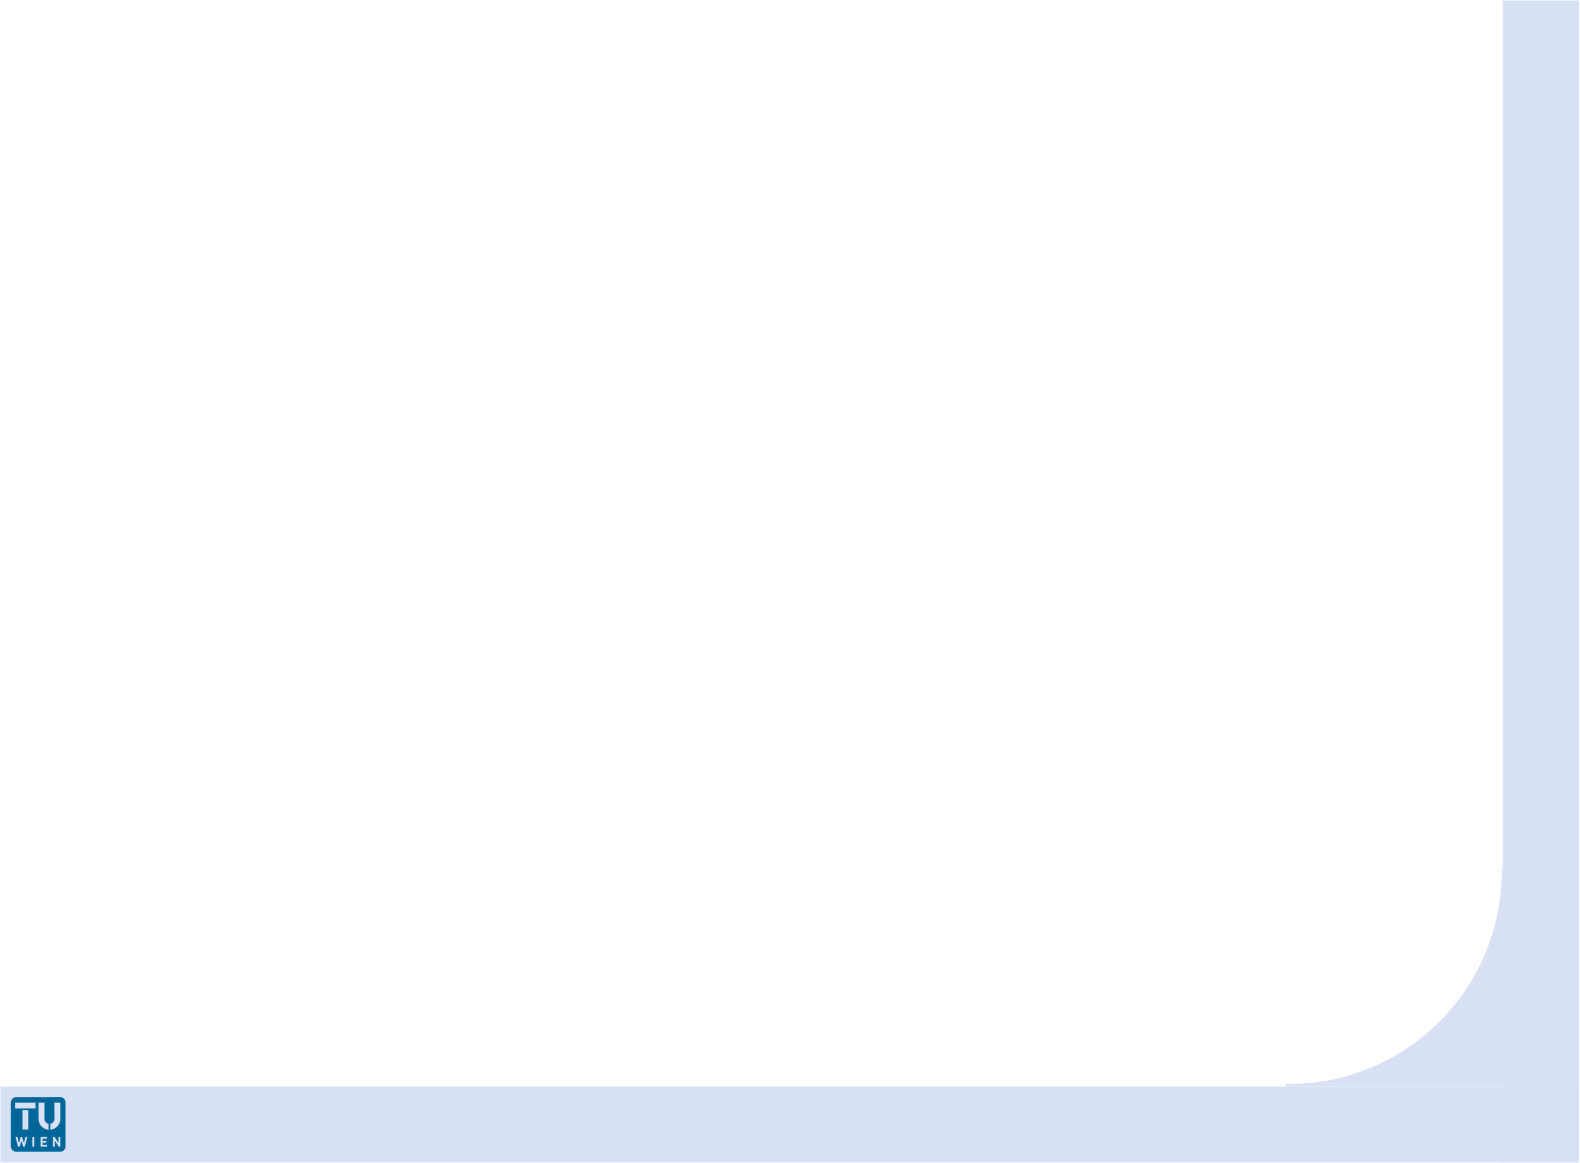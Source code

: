 <?xml version="1.0"?>
<!DOCTYPE ipe SYSTEM "ipe.dtd">
<ipe version="70218" creator="Ipe 7.2.23">
<info created="D:20230309185022" modified="D:20230309185233"/>
<bitmap id="1" width="570" height="419" BitsPerComponent="8" ColorSpace="DeviceRGB" Filter="FlateDecode" length="5156" encoding="base64">
eNrt3f1vXQdhx2G/JFnaroy26iiIIVqYNNDQNLFfENLQ9hdM2qZphdHE8VtCoSC0gihlk0C0
IyW0TezEeWtS2hVaKmjLSwctdFqZOrYJuhUavzW177Vv7DjXL/ee+37O3XFcQrqgCsF9Obaf
p19VlmI50vkhH53jc8594YUXXzAzM0v86gCQYGu1KpRqQdHMzH7ThWGkLLHscvnsYqlRq4XR
Wq3KldCxBfjNhZFarR6EyZng1FSuUVMrALVquNHpfANTtTa1AlCrxmp4qtQKQK3UCkCt1Eqt
ANRKrQBQK7UCUCu1UisAtVIrANRKrQDUSq3UCkCt1ApArdRKrQDUSq0AUKtf2+i0WgGoVfJr
5R3sAGqVdK4EAqiVWgGgVmoFoFZqpVYAaqVWAKiVWgGolVqpFYBaqRUAaqVWAGqlVmoFoFZq
BaBWaqVWAGqlVgColVoBqNVGMp7yiSEAapV0Pt8KQK2Sz5VAALVSKwDUSq0A1Eqt1ApArZLA
XRYAauXcCgC1UisAtVIrtQJQK7UCQK3UCkCt1EqtANRKrQBQK7UCUCu1UisAtVIrALVSK7UC
UCu1AkCt1ApArdRKrQDUSq0AUKuLvTQbqBWAWiXc6LRzKwC1SjpXAgHUSq0AUCu1AlArtVIr
ALVSKwDUSq0A1Eqt1ApArdQKALVSKwC1Uiu1AlArtQJQK7VSKwC1UisA1EqtANRKrdQKQK3U
CgC1UisAtVIrtQJQK7UCUCu1UisAtVIrANRKrQDUSq3UCkCt1AoAtVIrALVSK7UCUCu1AlAr
tVIrALVSKwDUSq0A1Eqt1ApArdQKALVSKwC1Uiu1AlArtQJQK7VSKwC1UisA1EqtANRKrdQK
QK3UCgC1UisAtVIrtQJQK7UCUCsHQa0A1EqtAFArtQJQK7VSKwC1UisA1EqtANRKrdQKQK3U
CgC1UisAtVIrtQJQK7UCUCu1UisAtVIrANRKrQDUSq3UCkCt1AoAtVIrALVSK7UCUCu1AlAr
tVIrALVSKwDUSq0A1Eqt1ApArdQKALVSKwC1Uiu1AlArtQJQK7X6pZueDebmC2oFoFZJrtVy
UKmFkVoBqFWSazU1X4qP09RMXq0A1CqxtZrO5INSrVoNl5aK2ewvNj6tVgBqlZRazS2Wl4vh
pRtP59UKQK0SUqvRVH4sHVw6VwIB1Co5tXqlWfGmXzW1AlCrRNVqZi7ILhaXl0sXbzzlSiCA
WiWlVlOZfFgLV0phUF49XOeCWqka5YLamFoBqFViarWcr9bC1W+by5bWvv/0XCk+dGPuCQRQ
q+TUKqgWK2H8RXq+eOH7q7Vocsa5FYBaJaVWqYXVM6nRqdxYKh8fsDPzQWY+CKP6hFoBqFVi
ajU6nSuG9Uy2GH+9EIRhGMXLlkL3BAKoVXJqdX7581v9+vR86eWzZW9eAlCr5NXKJ4YAqFXS
azWVzi0uFvMr5YvneSsAtUpOrV5K5+r1qBpGhVoUXLQJ7wkEUKvE1Gp5pRxF0WSm+PPfXuUv
/jWWWgGoVRJqdS5XrdV8GiOAWiW6VqPpIP629BmfxgigVsmt1cx8UCzXKpXwkrfaqhWAWiWl
VrPZcjZfu3Rj7rIAUKvE1OrU6qdZ5S+dK4EAatX2Wo2ncpPnz57GpnMTqV8ytQJQq7bX6txS
qVCoxl+czZaCoHLpPG8FoFZtr1V6oXw2V1t9kcXZ8pnl6qXzaYwAatX2WnlPIIBara9ajU/l
pjPBzNyr5rODAdQqObWKU1UoVKqVMKy9aj47GECtklOrxaVSfJheXqicmi2+alNqBaBWSanV
UlCthd4TCKBWia7V6bliFEVTs94TCKBWya3V+ZcvVcrl2tJi8eKNT7sSCKBWiTm3SufrYVip
RcVKvPDCJtxlAaBWianV0ko5jOqn54pjM4XRdHBhrgQCqFWCauUuCwC1SnytJtNBfKBm5lcf
B754agWgVsmp1ZmFQqkSVqthPl++eOPeEwigVompVWqhPL9SvXTeagugVsmplbfaAqjVuqjV
ZCqXmS+cyxbn5wvnf5OVT51xTyCAWiWoVmtvtS1Vw1I1qkerNweezgS1ajjuHewAapWYWs2f
K4ZRfSxdmMuWL3x/LYy8gx1ArZJTq1yhmiusfojwXLakVgBqldBzq5VKpRKOXlSr6UwQRdFE
Wq0A1CoptRpPB/G3BblyLleJvzi7UCiXaiuV0F0WAGqVnFrFmzhTDCpRNTy/WrRSCsfSebUC
UKtE1SreaCr/0pni6bniRKZwajrveSsAtUpgrdZuZT+7UFg4V5ieUSsAtUpKrZazpcWl0iup
ms7lC5Vo9aDV4/9Ss54OBlCr9tdqPJWPD0/67Cu1ypxd/bz72cXKRKZ4Ll8La+GYp4MB1Krd
tZqcyYdhNDq1etFvdCpXKFXP5SoX7hKMz7A8bwWgVm2v1UQ6PreK1t4HOJvJx3lKzRfX/mhs
Khd6OhhArRJQq9HpfK4UViq1Qr5cr0fZfHX057cCzs4X4nj5fCsAtWp7rVbPodLB3HIlG9Ti
/0/M/OK2ivmlyrmg5i4LALVKQq1WN736pNX/e8BqLJUfTXk6GECtElMrn8YIoFZqBYBaqRWA
WqmVWgGoVVtrNTqdS2WC19iod1kAqFW7azU5k69Vw9eYp4MB1KrttTo1nR/NFF9jr/G5IWoF
oFYtqtVrPDU8lXspnXclEECtklmr8anc7FywtFwqFqsTaedWAGqVrFqdTuWy5wrVai0Mo0pU
n8/VRr0nEECtElCrsencZDqfmQtW328bhpVaFEb1fCkcTQXuYAdQqyTUaiyVW14ulUvVUjVa
LoSzi5WXzhSDcpgrVD1vBaBWCanV5Ew+/tNSOZyZK46lXzmZCso1tQJQq+TUanQ6P5erlsMo
PkqlQnn2TDCRyhfUCkCtklSrCx9xlT5Xzga1QjmslGu1MCqWai/P5EfVCkCtElOrC08KT84W
UgvlbCEs16I4W7lceTylVgBqlaRaXXyFMBXMLFULYd2blwDUKrG1+vny56dWAGqV5Fr5vRWA
WqkVAGqlVgBqpVZqBaBWagWgVmqlVgBqpVYAqJVaAaiVWqkVgFqpFQBqpVYAaqVWagWgVmoF
oFZqpVYAaqVWAKiVWgGolVqpFYBaqRUAaqVWAGqlVmoFoFZqBaBWaqVWAGqlVgColVoBqJVa
qRWAWqkVAGqlVgBqpVZqBaBWagWgVmqlVgBqpVYAqJVaAaiVWqkVgFqpFQBqpVYAarVBDsLk
TNDAVNXCSK0A1EqtANRKrdQKQK3UCgC1UisAtVIrtQJQK7UCQK3UCkCt1EqtANRKrQDUSq3U
CkCt1AoAtVIrALVSK7UCUCu1AkCt1ApArdRKrQDUSq0A1Eqt1ApArdQKALVSKwC1Uiu1AlAr
tQJArdQKQK3USq0A1EqtAPxD7SCoFYBaqRUAaqVWAGqlVmoFoFZqBYBaqRWAWqmVWgGolVoB
oFZqBaBWaqVWAGqlVgBqpVZqBaBWagWAWqkVgFqplVoBqJVaAaBWagWgVmqlVgBqpVYAaqVW
agWgVmoFgFqpFYBaqZVaAaiVWgGgVmoFoFZqpVYAaqVWAGqlVmoFoFZqBYBaqRWAWqmVWgGo
lVoBoFZqBaBWaqVWAGqlVgBqpVZqBaBWagWAWqkVgFqplVoBqJVaAaBWagWgVmqlVgBNFccq
ztUmX2x2oahWAAmuVbTpj0C9WosmnFsBJNgmvxIYhlF8BBZzlQamSq0A1KrhqYq/yK6oFYBa
JTpVsYWlsloBqFWSUxXLLJTUCkCtkpyqWHq+qFYAapXkVKkVgFolP1Wxxj4arFYAatXwVKkV
gFolP1WxxqZKrQDUquGpiv9UrQDUKsmpilWqoVoBqFWSUxULijW1AlCrJKcqtpSvqBWAWiU5
VfUmvCRQrQDUqrGpqjfhtUtqBaBWjU1VvQkvslArALVqbKpipzOBWgGoVZJTVW/CiyzUCkCt
GpuqZjxspVYAatXAVNWb87CVWgGoVQNTVW/O7etqBaBWDUxVvTm3r6sVgFo1MFWx6bmCWgGo
VZJTVW/ODYFqBaBWDUxVk24IVCsAtWpUqmK5QlWtANQqyamKLSyV1QpArZKcqnpz3hCoVgCb
vFaNTVX808ZSebUCUKvEpqrezF9aqRXA5qxVw1NVb+YvrdQKYBPWqhmpqjftuWC1AtiEtWpS
qkrlsHmpUiuATVWrJqWq3rSX2aoVwGarVfNSVW/mvetqBbB5atXUVMU/vKmpUiuAzVCrpqaq
3vzLgGoFsOFr1exU1Zt8N6BaAWz4WrUgVc2+G1CtADZ2rVqQqnqTHwpWK4CNXavWpCr+W5r0
8YtqBbDha9WaVMWW8pUWpEqtADZerVqWqnpL7q9QK4CNV6tWpqqpL11XK4CNWqtWpqqVJ1Zq
BbBhatXiVLXyxEqtADZGrVqcqhafWKkVwAaoVetT1YJXLakVwEaqVetT1bJnrNQKYGPUqvWp
qrfq5RVqBbAxatWWVFWq4Vgqr1YAapXYVNVbfnOFWgGs31q1K1Wtv7lCrQDWaa3alap2XQNU
K4B1V6t2pSr+e9t1DVCtANZXrdqVqnqb7gNUK4B1V6s2pqrFL1lSK4B1Wqs2pqq9v65SK4D1
Uqs2pir+q09ngranSq0AEl6rNqYqlp4vJiFVagWQ5Fq1N1WZhVJCUqVWAImtVXtT1fabANUK
IPm1am+q2vjOCrUCWC+1kiq1Akh4rVwAVCuAhNfKbRVqBZDwWrX3uaokp0qtABJSq/a+raK9
b6xVK4B1Uas2pioo1pLwYiW1Akh4rdr4ISBz2dK6SJVaAbS3Vm1MVXLeqqRWAEmuVbtStZSv
rJdTKrUCaG+t2pKqdXdKpVYAbaxV61MV/43ZlfV3SqVWAO2qVetTFRRrCfmYKrUCWBe1anGq
4k4l/1kqtQJIVK1amaq4U+v0V1RqBdDGWrUsVRvgup9aAbSlVi1I1dp9FBuvU2oF0JpaNTVV
8Q9fu+i3fu/3UyuAtteqSalai9Q6enWSWgEktlYNT1WpHGZXKtNzhU0SKbUCaHatGpKq+Ies
FSqzUNqov5NSK4B21erXTlXcplyhurBUTs8X4zxttnMotQJoWa3iTP0qb7RYC1N83jSXLU3P
FbTpV6lVfMSCYs3MzH7Dxf+ulqtxhmrxv6tL+cpajOLF50oXkqRKv3atNvPlUDOzBi6zUBIj
tTIzM7UyMzNTKzMzs0bV6sRzL77jlpGtvSc6+x7Y3nN4a+/hjluGt+56pONj39z+13ds23G8
c/cDHf1HOwYPd/cNdfUObRkceuPNXxp5btTxNDOzltVq260nt+354tW777x28M5rBve97ab9
bxz8zB/+7ee7/v6h13/ky+8a2HvVjn/qHjjY2Xvgsv7hN+8efsPuke4d+1/3kfsdTzMza1mt
Xtdz5NB3X6jEf7hcruTDXDk6F+VL+dLtP/zZh7/6vZV6fe/TP75iYH9nz9A1gwdO5SupavTH
nzrZ1X/Y8TQzs5bVquMj+z74+HNfPZX+9ujEY6M/+Y/nx544der7z8/s/Ppzn33wiSgq3vv0
jy8fPNLRM/LG3rsywVJQq7zn1uEt/QccTzMza1mtruw5fPXOh1//Nw9e/8H9j80sPZktX3fb
0W09j3fsefjTDz8TRaV9T7+wdfcDHTuPv6XnjvlydS6K3nnbVzoHvux4mplZ686t+o919h/o
GDh6za4vjWWyCyvLb//0t7p37O8YeOD2R78XVip3/eB/tuy5r3PHyHUDd6ary2frtXfdNtI5
6EqgmZm1rVZzhfwN//BE9467O/oe+swjz4ZReM9T/7t98GRH74mrBodTxWAlDN/9yWNdA0cc
TzMza1et0sXi9f/4+PZdd3d+6OufeOS55XrlK//64nU77+3sH75+4MBctpitRe/+5P1d/ccc
TzMza9u5VVB5+6cfu2zHXR2DX/uT2/95ISqWSvXPf+3Zt378c4e/+6NSuf796YXf2bW3c/C4
42lmZi2rVVdfXKuDXf0j1950x08z56bz1Xfc9vAVffd2DT667QN79/7Ld7K52kyh2n/4xGI1
fLlc+4v9X93ee1fnoCuBZmbWulpt2XW4Y+BY566hN+255/HU0jfPlG64/eSW3ce37nygY+Bk
556RP/3s8UdOLfUcfubgT+au7d27dWB/9+BQZ/+w42lmZi2rVefA/o7BQx17jncOHP2tD9z7
uhv3du3Y13XjPZffdLyr/1hH34Nbdg1v7Rnq6rt/2833de8+2jVwvKP/SGffQcfTzMxaWKu7
L//Qwcv7D1zxoWPdu0au7DnS2X/g8oFD1w3c171j/5U33nn1333ussGDnXvuv3xw31UDB367
/8gVg0e7+5xbmZlZS8+t3nvXN/ecfHLkJ5n3fe7EF5+fvfajQ3918rvX9w3FtfrWZPDUYvTR
Z9Nxy24c/saH7/vezQ89+0efenD7rnscTzMza91dFv3Hrhn4wvAzP/5pJvvoc8//5cn/vqbn
zptOfucPbh7e1nv43146e+xHP/v9Tz14Rd+hncOP/WBy4dH/Gnvvx/Zd1jvkeJqZWevusug5
um333nv/82e9t+1/ZnJuW9/J3x08+P7j337zngPbeo48PTH//qGvvfPz37hs5/4bDz7x57eO
PJVees8nDnV785KZmbWwVm8ZONjd94U3fPTw791079tuOd6xa2T74NBbP3li+667O3YM/dnt
x96378kb7niqq/fwWz928srekTfd+tDrBw9efbNPDDEzs9bV6vgPx97w8eHOgSPdvV/u7D/S
uftIR//BroED3bsPdQyMXNEzvLVv9YuO/sNbdx3Z0neoq+/ADbcMnfj3Fx1PMzNrWa3MzMzU
yszMTK3MzEytzMzM2lUrMzOzhO//ADqe6ZQ=
</bitmap>
<bitmap id="2" width="511" height="511" BitsPerComponent="8" ColorSpace="DeviceRGBAlpha" Filter="FlateDecode" length="3496" alphaLength="3970" encoding="base64">
eNrt3UFyHDkWRME6re6k20oX4IaVCXzgeZpvR12JCATZpNrm89n3/PkLkNZ5ZA3Q+UIgVoDO
VwEhAqS+CkgNIPUlQFIAqS8B0gGofQkQCkDqS4AgAGr7LwKA1P47eYDalwAHDlDbf0cNUNt/
hwxQ23/HC1DbfwcLUNt/RwpQ23+HCVDbf8cIUNt/BwgQ3H+nB1Abf0cHUNt/hwYQ3H8nBlDb
f2cFUBt/BwUQ3H+nBFAbf0cEENx/5wNQG3+HAxDcfycDUBt/xwIQ3H9nAmD8Abh+/B0IQHD/
nQaA8Qfg+vF3FADB/XcOAMYfAOMPwH3j7xAAAAAAAAAAAAAAAAAAAAAAAOAOHs/vnnIh7Ybs
5OUx/gYE2cnLY/wNiDGRnbw8xt+AGBPZyctj/A2IMZGdvDzG34AYE9nJy2P8DYgxkZ28PMbf
gBgT2Rl/j/E3IMZEdsbfY/wNiDGRnfH3GH8DYkxkZ/w9xt+AGBPZGX+P8TcgxkR2xt9j/A2I
7PB4jL8BkZ28PB7jb0BkJy+Px/gbENnJy+Mx/gZEdvLyGH8Dguzk5TH+BsSYyE5eHuNvQIyJ
7OTlMf4GxJjITl4e429AjIns5OUx/gbEmMhOXh7jb0CMiezk5TH+BsSYyM74e4y/ATEmsjP+
HuNvQIyJ7Iy/x/gbEGMiO+PvMf4GxJjIzvh7jL8BkR3G32P8DYjs5OXxGH8DIjt5eTzG34DI
Tl4ej/E3ILKTl8f4GxBkJy+P8TcgxkR28vIYfwNiTGQnL4/xNyDGRHby8hh/A2JMZCcvj/E3
IMZEdvLyGH8DYkxkJy+P8TcgxkR2xt9j/A2IMZGd8fcYfwNiTGRn/D3G34AYE9kZf4/xNyDG
RHbG32P8DYjxx/h7jL8BkZ28PB7jb0BkJy+Px/gbENnJy+Mx/gZEdvLyeAwIsgMMCLIDDIjs
ZAcYENnJDjAgspMdYEBkJzswIAZEdrIDA2JAZCc7MCAGRHayAwNiQGQnOzAgBkR2sgMDYkBk
JzswIAZEdmICA2JAZAcYEAMiO8CAGBDZAQbEgMgO9dM9A4LsUD/dMyDIDvXTPQMiO9mhfrpn
QGQnO9RPRgZEdrLD+GNAZCc7jD8GRHayw/hLUIiykx3GX4JClJ3sMP4SFKLsZIfxl6AQZSc7
9dM9CQpRdrJTP92ToBBlJzv10z0JCtEFRPd0T4JCdAHRPd2ToBBdQHRP9yQoRBcQ3dM94y8m
FxDd0z3jjwuI7ume8Ref7NA93TP+4pMduqd7xl98skP3MP7ikx26h/EXn+zQPQkKUXyyQ/ck
KETxyQ7dk6AQxSc7dE+CQhSf7HRP9yQoRPHJTvd0T4JCFJ/sdE/3JChEFxDd0z0JCtEFRPd0
T4JCdAHRPd2ToBBdQHRP9yQoRBcQ3dM9448LiO7pnvEXn+zQPd0z/uKTHbqne8ZffLJD9zD+
4pMduofxF5/s0D0JClF8skP3JChE8ckO3ZOgEMUnO3RPgkIUn+x0T/ckKETxyU73dE+CQhSf
7HRP9yQoRBcQ3dM9CQrRBUT3dE+CQnQB0T3dk6AQXUB0T/ckKEQXEN3TPeOPC4ju6Z7xR3bo
nu4Zf/HJDt3TPeMvPtmhexh/8ckO3cP4i0926J4EhSg+2aF7EhSi+GSH7klQiOKTHbonQSGK
T3bongSFKD7Z6Z7uSVCI4pOd7umeBIXoAqJ7uidBIbqA6J7uSVCILiC6p3sSFKILiO7pngSF
6AKie7pn/HEB0T3dM/64gOie7hl/8ckO3dM94y8+2aF7GH/xyQ7dw/iLT3bongSFKD7ZoXsS
FKL4ZIfuSVCI4pMduidBIYpPduieBIUoPtnpnu5JUIjik53u6Z4EhSg+Geme7klQiC4guqd7
EhSiC4ju6Z4EhegConu6J0EhuoDonu4Zf2SH+umeAUF2qJ/uCVFwskP9dE+IgpMd6icjIQpO
dtgNbIjgpIb6YfylJjWMvxDlKDWpYfyFKEepSQ3jL0RRSk1kGH8hilJkIlNC9ZOjKOUlMiVU
PzlK0xdrlFAD5ShNYaGHGihHgRp/9FAD5ShQSaGKGihHmRp/VFEDRSlTGaGNSmhYsrEKCG1U
QuMvIAGhkEpY25ZgstJBIZXQvNSS9aUZnVRCC1MLVy6opR4amWC+QkEt9dDI1PIVCpqphwKt
RSwOlFMVBVpLWRbopyoKNBi0INBPVZRpLWsRoKLaKNNa3M4fLdVGmdYSd/goqjaKtRa6Y0dX
FVKsqdydORqrkJKtRe+0MRE6Kdla+o4aE6GTkq11wCFjInRSuKkaOF7sg1oKN1UGB4t9UEv5
1irhPDEOminfVDGcJMZBM0XcqYcDxDIop4hTPXFuWAbllHJkzZwVZkE/pVybNaeEWdBPQRt/
R4RNUFFBG39HhE1QUVkbf8uPQdBSWRt/449B0FJxG393CmugqBI3/i4UpkBXJW78XShMga4K
3fi7TdgBdZW78XeVMAIaa/yNv6uE8cf+G3/3COOP/Tf+LhHGH1tn/N0gjD++13UabhDGH4sX
PAr1xvhj9GrnoNgYf+xe7RBUGuOP8a8dgj5j/PF9r/EH44/1u/711RjjjwGsvbsCY/wp73/z
xVUX4098/4NvrbQYf+x/7ZXVFeOP/a+Nv6Ji/LH/tfFXUYw/9r82/sqJ8cf+18ZfLTH+qEpt
/BUS44+2pMZfDzH+6Ext/NUP44/a1MZf8XCL0Zza+Kscxh/lSY2/pmH8UaHa+CsYxh8tqo2/
amH80aXU+KsTxl9G6lQbf0XC+LsISpUaf+XB+LsOqpUaf4XB+LsU2lUbf1XB+LsXOpYaf/XA
+LsdmpYaf5XA+Lsj+pYafzXA+LspWpcaf9Fj/N0XOuMva4y/i8OaEg75JMLF+Ls+rGzj3g8g
Soy/e8SWWm755woO42/82dvPlf84MWH8jT9Duvr2P0IcAAO/ELzxxzp2gOFfDr7/QxwpAAAA
AAAAAAAAAAAAAAAAAAAAAAAAAAAAAAAAAAAAAAAAAAAAAAAAAAAAAAAAAAAAAAAAAAAAAAAA
AAAAAAAAAAAAAAAAAAAAAAAAAAAAAAAAAAAAAAAAAAAAAAAAAAAAAAAAAAAA8JNfPBM+T+pM
mq/w3ptufG49WN22/8ZfpsY/OP4rX834x8d/yGcw/sbf+Bt/43/H+N9RLeNv/G+tkPG/8jCP
+wzG3/gb/8UvaPyvPE/j7y2Mv/HXbeN/xGcw/sbf+K98R+N/33n6DF7E+N9xsLp99yUy/sbf
+Bt/4++b/zt+xmj8jb/xf+Rgddv43z3+0jT+xt9fyTD+p/926aZSGX/jb/yN/xHf9xp/F8T4
33ewuu2b/yN+u2T8jb/xf/xgddv4z//V0k2NMv6mwPhL3PgHG2X8TcGcf6WSuB/7T/7VkvE3
/rz38zSJu0pjf69k/DUW4y9x4396nYy/KZj2m3SJu0oDx/++Ohl/U2D8JT78e+AJ1TL+xp8F
f4dW4m7TtL9RcF+XjL8pmPkfUEjcbTL+JtGbGn+JZ3/yM6FXV3bJ+JuCsf/ptMSN/5BSGX/j
z8rx9xs6F+rQ8ZegNzUCxl/uo8Z/zceQoDc1Ahv3X+IX/ORnQqNuLZLxNwXDx9/PabPjP6RO
xt/4Y/xZecKHjr/4vKkFOOvntBKPjP/bH0N83tQC+Ld16f/6hId06eIWGX9TYPwlbvyNv/E3
BWPHf8EPDaQ551oN6dLFFTL+puCg8fc9m/H/6c80/ibRmx5xsMbfT34e/zO3fwzj703d/cev
6pqfG0jzxPH/8n/V/Lbf+JuCvQdr/P3kZ9f4P/4xjL8fTdc2Z/34+3f2u7/5/+ZPM/7G3/if
UqH3Ds34G/+VH8P4G3/jb/yN/7LVfe+TXF8e42/8t1fopXMz/ofOiPE3/sa/U6E3js74n/jN
/+IuGX/jb/yNv/E/bvxf+hMi5TH+xn9IhR4/PeNv/Pf+Icbf+Bv/9+b62a8mNnzv+F/2FcT4
G3/jb/zt/9gf1xt/42/8j/ubHo//HsGAB8f/kb9+5uYaf+O/5a9olq+w8Z/890WNv/E3/sbf
+K+cXONv/I3/iRV65CSN/1n7v7FCxt+bGv85Ffr+MI2/8V9QGzfXm7rvxp9Rk2v8TaIpOPRg
v9x/ic/vw0vf9ht/k2j8Tz9Y4x/55n/CNw/G3/ibgtPH//OR+EnjP6Q/qeU3/qZg/sH6zbvx
X1Me42/8TYHxZ+zfrBtVHjfXm7rprx6s8Tf+M8vj5npTN/3tgzX+xn/a+Lu53tRNN/6M3Vtt
MYmm4PSDNf723/ibRG/aPFjjb/yHfBg315ti/Bm+t6pi/E3BBQdr/I2/8TeJ3rR5sMa/uf/X
fBiT6E2Nv/FXjBM74+Z6U3YdrPE3/sbfJHrT5sEa/9T+X/ZhTKI3VSHjrxvHFcbN9absPVjj
b/wP/TAm0ZuqkPHXjbMK4+Z6UyYcrPEv7L/xN4ne1MH6WW5t/G/9SuTmelMVMv4AAAAAAAAA
AAAAAAAAAAAAAAAAAAAAAAAAAAAAAAAAAHCl/49DAKgtv/EHMP4AGH8Abh1/+w8QXH7jD2D8
AYiMv/0HCC6/8Qcw/gAYfwCMPwB+2wuAv+oJgPEHYOb4OwqA4P47BwDjD4DxB+C+8XcIAAAA
AAAAAAAAAAAAAAAAAAAAAAAAAAAAAAAAAAAAAF/y/x0PsM8/b20A4Xja7d1ruaU4AoVhHCAB
CUhAAhKQgAQkICESkIAEJCABCZmump55qg4BEsg93/rZvWsDecmdzakqzbT9tKy7JHHnWJep
byuracf1oGSTugkmW7dAJ6jzSd4Cov9s30zYp5t9ar5VfIow8YjuNf5K6WWQ9dUN0CyUXCZZ
zLuAiVLLKFNt1u4z4MtsENhR9ctuAHTxa4Z8OWbT6wBaFvjyzKGzEDhQTtlmQB//m4wUUdaZ
0ceflp/2H338/5zxUTRFRD3/q5nvFzL/V67/rBRMIdlY5y86Ex1/0Tnt/+2USUHZa5p+mv//
P9lFgRSWv57/4rm+0rL8+WwXxVHy6I8pf3lZqfxU/18RlEXBvT/D/qIH/8z5y8zMgl/J2Rn4
FZ2egV/JEbT9Jedgp7fotDzbXXImFnxLzlpVPOBZcOj6y+78e8qg4AwTZVDy2I/nfErOwsC/
6KH/ThkUHKZ9hBBCCCHkR0SXdLa7a3v5nS6Le3NxnR8yVUnndnXj5Xc6nY+7uE744Yc/Af4N
/pL5Jfzwww8//PDDDz/88MMPP/zwww8//PDDDz/88MMPP/zwww8//PDDDz/88MMPP/zwww8/
/PDDDz/88MMPP/zwww8//PDDDz/88MMPP/zwww8//PDDDz/88MMPP/zwww8//PDDDz/88MMP
P/zwww8//PDDDz/88MMPP/wx869T0tnhJ/AT+An8BH4CP/zwww8//PDDDz/88MMPP/zwww8/
/PDDD//LTBGWM/zwww8//PDDDz/88MMPP/zwww8//PDDDz/88MMPP/zwu0kNf8n8Hfzwww8/
/PDDDz/88MMPP/zwww8//PDDDz/88MMPP/zwww8//PDDDz/88MMPP/zwww8//PDDDz/88MMP
P/zwww8//PDDDz/88MMPP/zwww8//PDDDz/88MMPP/zwww8//PDDDz/88MMPP/zwww8//PDD
Dz/88MMPP/zwww8//PDDDz/88MMPP/zwww8//PDDDz/88MMPP/zwww8//PDDDz/88MMPP/zw
ww8//PDDD78FfqdFXcNfMn8Ff+T8s8NT2uH3xt++O63R4SmtVZxFlSP/y2FWF19Jwe+Pv3Z4
SgP83q7pbVnv7k6peXdGLfz+WloR3civg98f/+DsjER0Z5Qx/9thtrvO/213NMHvj7/aIlvz
c9gdZcz/dt3H2cx/eXtCK/weK1sdWdtfHfD7m/hX1eLkdI46usFI1vzjW/4+qnF/5PO+aPlf
l7eblZ8mtrFI5vyvh/5OJtqvB36RD/yj5X899HdS/V+PRNxNRDPnbyOq/u+boshHfvHyjxFV
/9c9f+wjv3j534/9rA/+5/enMsH/Lvv7Mre80vZ6zh/9ml/E/B9a3KqxutTWf7gRJfy+l1kt
z7aXKp5uqCD+L8Vucen3S9Pv9MnjzPmPL/y1tea/+3IaO/xhCr4NWz7/jkEk/CHmW9YWf8Sn
cxjhDzP1szTl3upPp7DBH2Td19Juy0f9+Nv+qPm/tf7f/T/qJ9D2R83/sfX/6v9VP/5xf9z8
38b+X+fdn/VbCX/Acfe38f/3Ywv4P6b+bNC+XP8ZPx+5PuAPuO7/P4X1zaijrQI2PPDbGvz9
HoAbV8OltnDYDf7wg7/f82+zBmC3ctBOwv85S2Ulvf4c7JjsHHKB30IaOxjVsGvi13aO10j4
o5j7/f8GeO6Md1v4acz6EuC3Vv1/TQLF7SBw6e0dKpHKHz+/ver/exAwq9uAQwy1zeMI+OOr
/v9dCOhOw4DR9jFSqfwJ8IvKdlYn08sUK38C/Narv3v+VsIf29zfI/8Kf2xLfx75Owm/xWyJ
8e/wW82YFP8k4beao06Ivzngj3r055Z/lfDbTp8M/yDht569ToS/PuCPfO3PJX9STX86/Dab
f4f8o4Q/9tG/O/72gN9R1vj5603CH9mpeuQXEv741/5d8Q8SfpfdfxM1fyvhd7v3U0fMXx/w
JzH7d8Kf3rAvPf7Pb3xwxy8k/O4zRMqfpn5y/Db8HfAPEn4/w/82Qv5U9dPjt+BvnT9Z/QT5
v/vb5k9XP0X+z/6W+RPWT5L/q79d/pT10+T/6G+VP2n9RPm/zf9s8o8S/sT8LfILCX9q6//W
+OtFwh8qr1+/Zou/2ST84bK1Qfm7Q8IfdALQB+QfpYQ/cOZQ/Ol3+znwy60Jwn9+PxD8YTqA
IQD/JCX8kcR4BvCVv90k/BE1AL1X/myqfib8Uq6NN/5uk/DHdhlGr2L+wF8LKeGP8A+T770H
/umQ8Fdx/l36tXPMr/lSePhD3QCtQ/68Ov0c+aUUnSP+bpUS/tj5tboAc/4Mm/1M+aXcBrv8
9ZQrfpb8/0wD58YafydkxsmS/3cTUFvgb8ZdSvjT4/8ny9UdoMnfDJvMPRnz/7oDlH+mRYe/
HfO3z57/12rg3NeG/M0gdllG9vVV0rrITQytJn83FkNfVjYx9d0Nf9dPy0YxZZ51Xfbzf1sp
GEIIIYQQQgghhBBCCCGEEEIIIYQQQgghhBBCCCGEEEIIIYQQQgghhBBCCCGEEEIIIYQQQggh
hBBCCCGEEEIIIYQQQgghhBBCCCGEEEIIIYQQQgjxln36GXH/D+Y/P7vb/e7nL9g/XOo6vY6w
VLqbxr+xes1POaqfqQ0+P99+Vpy+ezQEO33B+uFSp+p1urd33I/vaTX+jdVrfkx7OtymT3pf
LMPpq5fC+aspNv7xdLjZgPS4+2xz+uqjdP56j4z/XMT93cfrvz971ynup29uZen8Gt/kl18a
df7bj88ORl3/BP/DcMk/f3c63q7fVdRGXf8K/3Pz75l/Ph1PGAwUN5OuX8L/0Lf6599OxxsM
uvPJ4LM9/BrTH8/8P0dzVdUYdOetwWdn+H83/0dU/L1+53/+6PVcbjBbUCiH/6EV9M0v9Dv/
utL/bKPfqBTGf38Vvvl37c5fdTXD528tj785IuLXr6ejqif73qYUx3+79+Gdf9Dt/FuDlmzQ
H1GUx393Hd75F82Kupvcyc3XFV8P/J1uRtv8TUT8h2Y3PSuvpNW8Vcb4+KXrXPLfrJd45z83
6o3utO+yURdfN3sz57+eBfvnH/Vm8xcXIvS6/gN+rb7QP/+qVVWXiwvptbr+TsKv1fz755da
HfV4cR31x82BQvmvtv4C8Hc6TVNjMIsR31d8c+e/ag8D8M8aPfV+eR2jRtdfS/j1tsAC8G8a
nf9cGUxim8+bvQXwq5v/APznvZxRd9qnnPod3zd7C+BX14kQ/P1j53+YtGKLhRXfAviVE6wQ
/OKx819M7uLx+2ZvEfyqJz9C8O+PN+ZwdxmPy4gD/LrNfwj+81ht1J32Ke6Vw8Jmbxn8igsK
wj88dP7b7UWMTx3FAb/ukx9B+J/E5vuLeOj6Wwm/7qJJEP7j4ajd/UXs913/CL928x+E/0w2
6U77TlO/w9YVFMHfRsE/3S5JC5OnoRZb5VwE/8/NsDD8623hDE/XcNx1/R38d9ki4L8/7M9F
4fZu6tdaWfHNk188Nv+B+PubRuk07Vua63Wdw8pmb6b8yjH0HAH/fNNkT6ft2/F66rdY2ez1
wa/xjK+wzb/XD1t/gfi3m8rRntYql+saPlrZ7PXBbz4uszCgmh9GzoH4z5u+62VzLs6fnq+7
fgH/n1XqofkPxT9cXrpQjPP7q/HLYWezN1/+7X7rLxS/uGySBgW1uJr6LXY2e/PlV55IH5x/
v+z8VQ39cdXEj5ZWfPPlV/5WcgnNf97TXS8uYlftAgxXXf8C/w/+9a75D8Y/XgxI1JO8WT29
Oyxt9ubMr/zJxBCaf7nokFpla76rp36Lpc3erPmP5nrrLxj/oV6v2S/Op1GW1GSxALPlVzb/
/z75EYz/4q194mIRb1RW887i2efLr9xDGwPzT8rOv7/opFZlJ29zYT1j/qO+av7D8a/Kzr++
WsRT/Y/V2opv3vzKB+fbsPxS1fmvlyP5QSE92drszZ1f+aupKSx/r+j8x8vqvChuls7WZm/2
/Kqtv1+lFZB/VtTd5rI6H4oTtbfi64Ff46/4rM74lVt/bVD+7dxz7zcbOP1p6Lra+XmPJ37/
g6m/Dqne+gvIfxrN1ad7tL25f9tzEQv4Lw+pfvIjJP9pOrr1Nxs455ahs7bZWwC/cjTShuQX
j48mbnfrRMLiim8B/OrXpAbkP9Xn+va5vfHh0x82e4vg3yLjv/8h72ko93j6C/y3h5wi4x/N
PJ/ulgP+20MeTVz8y8O5PA0V7fy8pxh+nd8B+eR/+C1nb3a3TPA/HXKMiv9hMCqedgnsrfgW
wv/c/Hvlvx+M7I+7BFZ+3lMQ/2N365f/tjNqnxcKbG32FsN/X4N889825/PzQoGtzd5y+JVP
fgTj78368takq4Bfa6k1JP/NS5ya7x+HX5EuIv6blbzR7OMD/HqH3Ot4+GVttoTb6M8S4a+M
W1zv/IPZPG50tOJbEv9t8++ZX5jN4xb9WSL8lXmP65t/N2zMa4ORAvzmq22e+S9788Oss1jg
1+e/mUD75h/Ntu+E3uZghPyrbjb3/Gs0/IvZGt7hZLPXB792Ovf810No3/yH4Rpe52TFtzT+
y60/3/zqfqgxXCfc4Dfiv2z+vfNPZgP53cVmb3n8V2No7/yr4Vk0DjZ7C+S/2Przzi8Na/Po
YsW3PP6LMbd//t5s/2ZzsNlbIr96s90//2y4iFPb3+wtkn+vo+DfDPdvBvubvUXyKydR/vnP
1bk37LQW+N/wq9ZQAvAPZos4Nt/lWDa/ovkPwC8MR3K99c3eQvlVOxP++XdDztnuz3sK5j8v
uQbg/7mSMxreLiv8b/m3GPhHwwX81sVOepH8p/MMwb//veFt+PnNzkkcp433w94lmWSzdgEv
/pHxNR+SlJtjpQwKzrpQBgVnmSiDgjP1lEHBGVrKoOC0FUP/ghNmpYBEMvC3teROkhz52dpw
I2l2/RWdf7E5bD1nS1KMsPWUPUkxvbXnrEmibT9j/1IzW3zOniSXxuaT1iSxLBbfrkCSSxf0
ETESNqvVl6uQZCs/vX/RlZ/Bf7nDfub+JebHDwTqnSIpKKdfhzL6K3XcR/NfWmY3L9cjSUT5
TvCa5z7KyMU7QXnsq9SO3+I7lkjkGdz9QSUSfUaTv7tLMosw+7vLpCB92v9yW378yx31/TH/
Y/6f6Xy/03o3VcP6X47ZGt2Xk00UVnaZTV5Ot1NeWWXvjF5OWNMA5JSpNn07ZbNSaplkbV69
npQbIAv87vX7aXkCOPUsXfUhzcwgMOGZ/txUX9ML1oGStBd9ZSftxDAgsQ5/aiuraYdpWWkH
oq/z6zIN+vT/Ae8wRnY=
</bitmap>
<ipestyle name="basic">
<symbol name="arrow/arc(spx)">
<path stroke="sym-stroke" fill="sym-stroke" pen="sym-pen">
0 0 m
-1 0.333 l
-1 -0.333 l
h
</path>
</symbol>
<symbol name="arrow/farc(spx)">
<path stroke="sym-stroke" fill="white" pen="sym-pen">
0 0 m
-1 0.333 l
-1 -0.333 l
h
</path>
</symbol>
<symbol name="arrow/ptarc(spx)">
<path stroke="sym-stroke" fill="sym-stroke" pen="sym-pen">
0 0 m
-1 0.333 l
-0.8 0 l
-1 -0.333 l
h
</path>
</symbol>
<symbol name="arrow/fptarc(spx)">
<path stroke="sym-stroke" fill="white" pen="sym-pen">
0 0 m
-1 0.333 l
-0.8 0 l
-1 -0.333 l
h
</path>
</symbol>
<symbol name="mark/circle(sx)" transformations="translations">
<path fill="sym-stroke">
0.6 0 0 0.6 0 0 e
0.4 0 0 0.4 0 0 e
</path>
</symbol>
<symbol name="mark/disk(sx)" transformations="translations">
<path fill="sym-stroke">
0.6 0 0 0.6 0 0 e
</path>
</symbol>
<symbol name="mark/fdisk(sfx)" transformations="translations">
<group>
<path fill="sym-fill">
0.5 0 0 0.5 0 0 e
</path>
<path fill="sym-stroke" fillrule="eofill">
0.6 0 0 0.6 0 0 e
0.4 0 0 0.4 0 0 e
</path>
</group>
</symbol>
<symbol name="mark/box(sx)" transformations="translations">
<path fill="sym-stroke" fillrule="eofill">
-0.6 -0.6 m
0.6 -0.6 l
0.6 0.6 l
-0.6 0.6 l
h
-0.4 -0.4 m
0.4 -0.4 l
0.4 0.4 l
-0.4 0.4 l
h
</path>
</symbol>
<symbol name="mark/square(sx)" transformations="translations">
<path fill="sym-stroke">
-0.6 -0.6 m
0.6 -0.6 l
0.6 0.6 l
-0.6 0.6 l
h
</path>
</symbol>
<symbol name="mark/fsquare(sfx)" transformations="translations">
<group>
<path fill="sym-fill">
-0.5 -0.5 m
0.5 -0.5 l
0.5 0.5 l
-0.5 0.5 l
h
</path>
<path fill="sym-stroke" fillrule="eofill">
-0.6 -0.6 m
0.6 -0.6 l
0.6 0.6 l
-0.6 0.6 l
h
-0.4 -0.4 m
0.4 -0.4 l
0.4 0.4 l
-0.4 0.4 l
h
</path>
</group>
</symbol>
<symbol name="mark/cross(sx)" transformations="translations">
<group>
<path fill="sym-stroke">
-0.43 -0.57 m
0.57 0.43 l
0.43 0.57 l
-0.57 -0.43 l
h
</path>
<path fill="sym-stroke">
-0.43 0.57 m
0.57 -0.43 l
0.43 -0.57 l
-0.57 0.43 l
h
</path>
</group>
</symbol>
<symbol name="arrow/fnormal(spx)">
<path stroke="sym-stroke" fill="white" pen="sym-pen">
0 0 m
-1 0.333 l
-1 -0.333 l
h
</path>
</symbol>
<symbol name="arrow/pointed(spx)">
<path stroke="sym-stroke" fill="sym-stroke" pen="sym-pen">
0 0 m
-1 0.333 l
-0.8 0 l
-1 -0.333 l
h
</path>
</symbol>
<symbol name="arrow/fpointed(spx)">
<path stroke="sym-stroke" fill="white" pen="sym-pen">
0 0 m
-1 0.333 l
-0.8 0 l
-1 -0.333 l
h
</path>
</symbol>
<symbol name="arrow/linear(spx)">
<path stroke="sym-stroke" pen="sym-pen">
-1 0.333 m
0 0 l
-1 -0.333 l
</path>
</symbol>
<symbol name="arrow/fdouble(spx)">
<path stroke="sym-stroke" fill="white" pen="sym-pen">
0 0 m
-1 0.333 l
-1 -0.333 l
h
-1 0 m
-2 0.333 l
-2 -0.333 l
h
</path>
</symbol>
<symbol name="arrow/double(spx)">
<path stroke="sym-stroke" fill="sym-stroke" pen="sym-pen">
0 0 m
-1 0.333 l
-1 -0.333 l
h
-1 0 m
-2 0.333 l
-2 -0.333 l
h
</path>
</symbol>
<symbol name="arrow/mid-normal(spx)">
<path stroke="sym-stroke" fill="sym-stroke" pen="sym-pen">
0.5 0 m
-0.5 0.333 l
-0.5 -0.333 l
h
</path>
</symbol>
<symbol name="arrow/mid-fnormal(spx)">
<path stroke="sym-stroke" fill="white" pen="sym-pen">
0.5 0 m
-0.5 0.333 l
-0.5 -0.333 l
h
</path>
</symbol>
<symbol name="arrow/mid-pointed(spx)">
<path stroke="sym-stroke" fill="sym-stroke" pen="sym-pen">
0.5 0 m
-0.5 0.333 l
-0.3 0 l
-0.5 -0.333 l
h
</path>
</symbol>
<symbol name="arrow/mid-fpointed(spx)">
<path stroke="sym-stroke" fill="white" pen="sym-pen">
0.5 0 m
-0.5 0.333 l
-0.3 0 l
-0.5 -0.333 l
h
</path>
</symbol>
<symbol name="arrow/mid-double(spx)">
<path stroke="sym-stroke" fill="sym-stroke" pen="sym-pen">
1 0 m
0 0.333 l
0 -0.333 l
h
0 0 m
-1 0.333 l
-1 -0.333 l
h
</path>
</symbol>
<symbol name="arrow/mid-fdouble(spx)">
<path stroke="sym-stroke" fill="white" pen="sym-pen">
1 0 m
0 0.333 l
0 -0.333 l
h
0 0 m
-1 0.333 l
-1 -0.333 l
h
</path>
</symbol>
<anglesize name="22.5 deg" value="22.5"/>
<anglesize name="30 deg" value="30"/>
<anglesize name="45 deg" value="45"/>
<anglesize name="60 deg" value="60"/>
<anglesize name="90 deg" value="90"/>
<arrowsize name="large" value="10"/>
<arrowsize name="small" value="5"/>
<arrowsize name="tiny" value="3"/>
<color name="blue" value="0 0 1"/>
<color name="brown" value="0.647 0.165 0.165"/>
<color name="darkblue" value="0 0 0.545"/>
<color name="darkcyan" value="0 0.545 0.545"/>
<color name="darkgray" value="0.663"/>
<color name="darkgreen" value="0 0.392 0"/>
<color name="darkmagenta" value="0.545 0 0.545"/>
<color name="darkorange" value="1 0.549 0"/>
<color name="darkred" value="0.545 0 0"/>
<color name="gold" value="1 0.843 0"/>
<color name="gray" value="0.745"/>
<color name="green" value="0 1 0"/>
<color name="lightblue" value="0.678 0.847 0.902"/>
<color name="lightcyan" value="0.878 1 1"/>
<color name="lightgray" value="0.827"/>
<color name="lightgreen" value="0.565 0.933 0.565"/>
<color name="lightyellow" value="1 1 0.878"/>
<color name="navy" value="0 0 0.502"/>
<color name="orange" value="1 0.647 0"/>
<color name="pink" value="1 0.753 0.796"/>
<color name="purple" value="0.627 0.125 0.941"/>
<color name="red" value="1 0 0"/>
<color name="seagreen" value="0.18 0.545 0.341"/>
<color name="turquoise" value="0.251 0.878 0.816"/>
<color name="violet" value="0.933 0.51 0.933"/>
<color name="yellow" value="1 1 0"/>
<dashstyle name="dash dot dotted" value="[4 2 1 2 1 2] 0"/>
<dashstyle name="dash dotted" value="[4 2 1 2] 0"/>
<dashstyle name="dashed" value="[4] 0"/>
<dashstyle name="dotted" value="[1 3] 0"/>
<gridsize name="10 pts (~3.5 mm)" value="10"/>
<gridsize name="14 pts (~5 mm)" value="14"/>
<gridsize name="16 pts (~6 mm)" value="16"/>
<gridsize name="20 pts (~7 mm)" value="20"/>
<gridsize name="28 pts (~10 mm)" value="28"/>
<gridsize name="32 pts (~12 mm)" value="32"/>
<gridsize name="4 pts" value="4"/>
<gridsize name="56 pts (~20 mm)" value="56"/>
<gridsize name="8 pts (~3 mm)" value="8"/>
<opacity name="10%" value="0.1"/>
<opacity name="30%" value="0.3"/>
<opacity name="50%" value="0.5"/>
<opacity name="75%" value="0.75"/>
<pen name="fat" value="1.2"/>
<pen name="heavier" value="0.8"/>
<pen name="ultrafat" value="2"/>
<symbolsize name="large" value="5"/>
<symbolsize name="small" value="2"/>
<symbolsize name="tiny" value="1.1"/>
<textsize name="Huge" value="\Huge"/>
<textsize name="LARGE" value="\LARGE"/>
<textsize name="Large" value="\Large"/>
<textsize name="footnote" value="\footnotesize"/>
<textsize name="huge" value="\huge"/>
<textsize name="large" value="\large"/>
<textsize name="small" value="\small"/>
<textsize name="tiny" value="\tiny"/>
<textstyle name="center" begin="\begin{center}" end="\end{center}"/>
<textstyle name="item" begin="\begin{itemize}\item{}" end="\end{itemize}"/>
<textstyle name="itemize" begin="\begin{itemize}" end="\end{itemize}"/>
<tiling name="falling" angle="-60" step="4" width="1"/>
<tiling name="rising" angle="30" step="4" width="1"/>
</ipestyle>
<page>
<layer name="alpha"/>
<layer name="beta"/>
<view layers="beta" active="beta"/>
<image layer="alpha" matrix="1 0 0 1 11.6587 386" rect="0 0 570 419" bitmap="1"/>
<path layer="beta" fill="0.847 0.882 0.953">
12.0574 413.247 m
12.0574 385.992 l
580.263 385.992 l
580.263 413.247 l
h
</path>
<path fill="0.847 0.882 0.953">
552.897 804.183 m
552.897 385.992 l
580.263 385.992 l
580.263 804.183 l
h
</path>
<path fill="0.847 0.882 0.953">
552.897 413.247 m
552.897 491.936 l
474.687 491.936 l
474.687 413.247 l
h
</path>
<path fill="1">
76.6181 0 0 76.6181 475.872 490.751 e
</path>
<image matrix="0.160435 0 0 0.160435 -22.1209 332.062" rect="236.18 359.68 358.82 482.32" bitmap="2"/>
</page>
</ipe>
